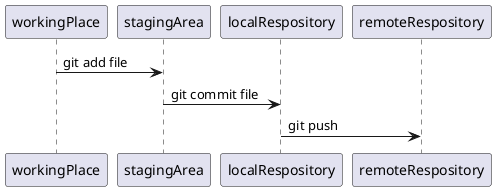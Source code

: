 @startuml

workingPlace -> stagingArea : git add file
stagingArea -> localRespository : git commit file
localRespository -> remoteRespository : git push

@enduml
